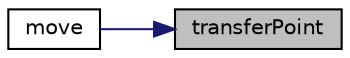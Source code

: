 digraph "transferPoint"
{
 // LATEX_PDF_SIZE
  edge [fontname="Helvetica",fontsize="10",labelfontname="Helvetica",labelfontsize="10"];
  node [fontname="Helvetica",fontsize="10",shape=record];
  rankdir="RL";
  Node1 [label="transferPoint",height=0.2,width=0.4,color="black", fillcolor="grey75", style="filled", fontcolor="black",tooltip="Translate point p for dt seconds based on the axis information."];
  Node1 -> Node2 [dir="back",color="midnightblue",fontsize="10",style="solid",fontname="Helvetica"];
  Node2 [label="move",height=0.2,width=0.4,color="black", fillcolor="white", style="filled",URL="$classpFlow_1_1multiRotatingAxis.html#a5e4200ebd4752215e4dfbc46eac943b9",tooltip="Move the end points of the axis."];
}
